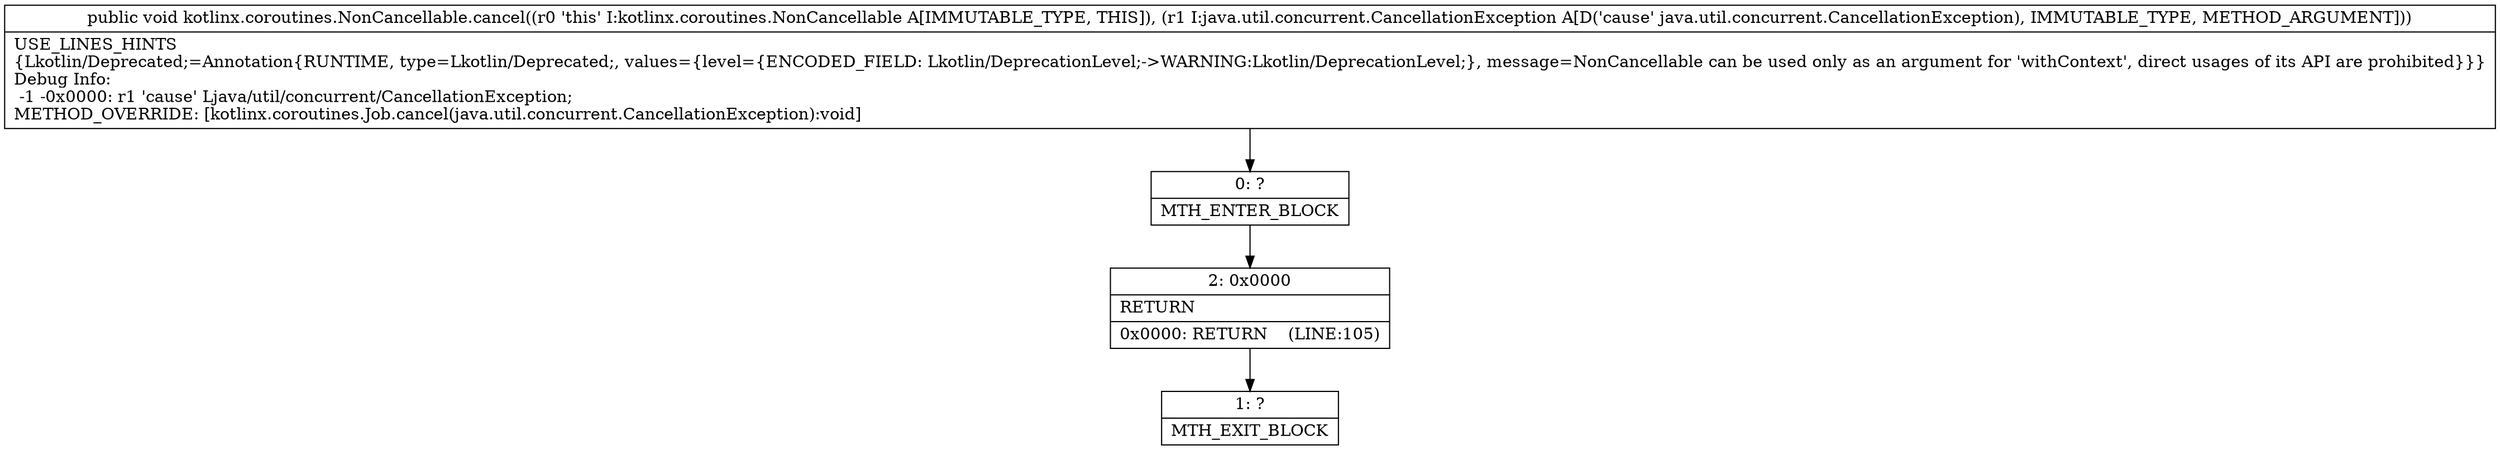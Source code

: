 digraph "CFG forkotlinx.coroutines.NonCancellable.cancel(Ljava\/util\/concurrent\/CancellationException;)V" {
Node_0 [shape=record,label="{0\:\ ?|MTH_ENTER_BLOCK\l}"];
Node_2 [shape=record,label="{2\:\ 0x0000|RETURN\l|0x0000: RETURN    (LINE:105)\l}"];
Node_1 [shape=record,label="{1\:\ ?|MTH_EXIT_BLOCK\l}"];
MethodNode[shape=record,label="{public void kotlinx.coroutines.NonCancellable.cancel((r0 'this' I:kotlinx.coroutines.NonCancellable A[IMMUTABLE_TYPE, THIS]), (r1 I:java.util.concurrent.CancellationException A[D('cause' java.util.concurrent.CancellationException), IMMUTABLE_TYPE, METHOD_ARGUMENT]))  | USE_LINES_HINTS\l\{Lkotlin\/Deprecated;=Annotation\{RUNTIME, type=Lkotlin\/Deprecated;, values=\{level=\{ENCODED_FIELD: Lkotlin\/DeprecationLevel;\-\>WARNING:Lkotlin\/DeprecationLevel;\}, message=NonCancellable can be used only as an argument for 'withContext', direct usages of its API are prohibited\}\}\}\lDebug Info:\l  \-1 \-0x0000: r1 'cause' Ljava\/util\/concurrent\/CancellationException;\lMETHOD_OVERRIDE: [kotlinx.coroutines.Job.cancel(java.util.concurrent.CancellationException):void]\l}"];
MethodNode -> Node_0;Node_0 -> Node_2;
Node_2 -> Node_1;
}

